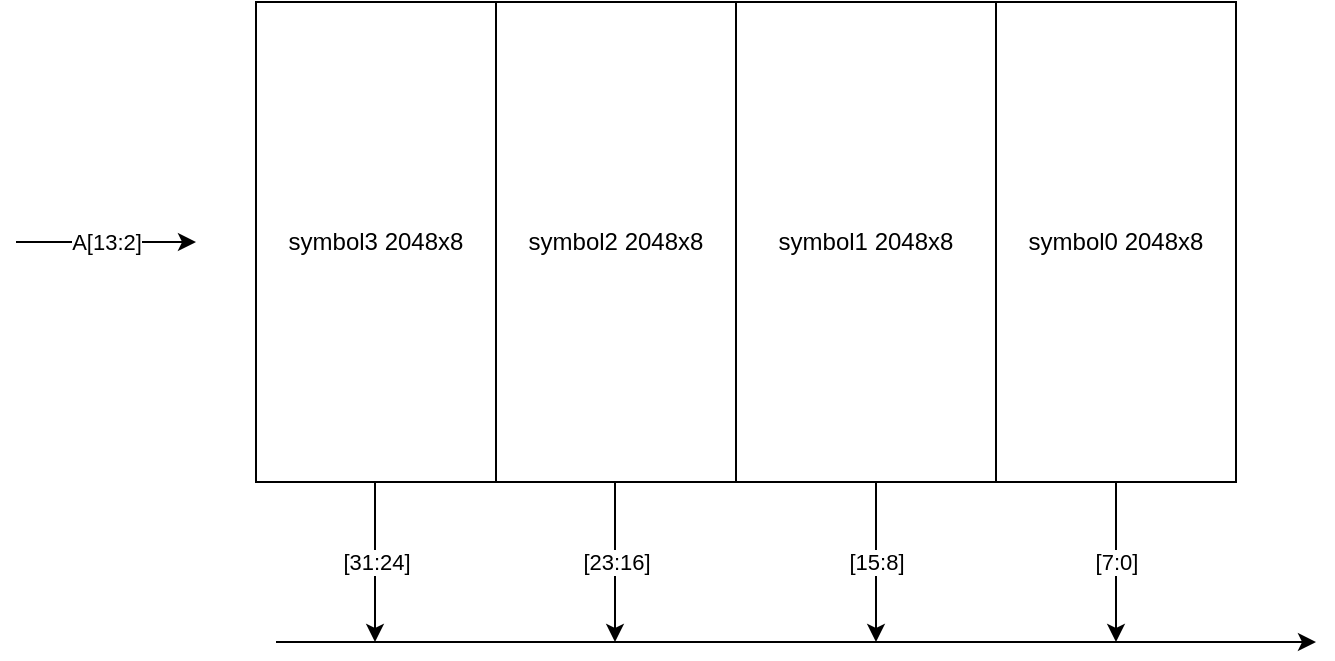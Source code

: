 <mxfile version="12.1.8" type="device" pages="4"><diagram id="EbFkzqM5PbeBQHqAd-sO" name="8KB"><mxGraphModel dx="1562" dy="1132" grid="1" gridSize="10" guides="1" tooltips="1" connect="1" arrows="1" fold="1" page="1" pageScale="1" pageWidth="850" pageHeight="1100" math="0" shadow="0"><root><mxCell id="0"/><mxCell id="1" parent="0"/><mxCell id="eM198q3INOlXf31Dqx3r-5" value="symbol0 2048x8" style="rounded=0;whiteSpace=wrap;html=1;" vertex="1" parent="1"><mxGeometry x="600" y="120" width="120" height="240" as="geometry"/></mxCell><mxCell id="eM198q3INOlXf31Dqx3r-6" value="symbol1 2048x8" style="rounded=0;whiteSpace=wrap;html=1;" vertex="1" parent="1"><mxGeometry x="470" y="120" width="130" height="240" as="geometry"/></mxCell><mxCell id="eM198q3INOlXf31Dqx3r-7" value="symbol2 2048x8" style="rounded=0;whiteSpace=wrap;html=1;" vertex="1" parent="1"><mxGeometry x="350" y="120" width="120" height="240" as="geometry"/></mxCell><mxCell id="eM198q3INOlXf31Dqx3r-8" value="symbol3 2048x8" style="rounded=0;whiteSpace=wrap;html=1;" vertex="1" parent="1"><mxGeometry x="230" y="120" width="120" height="240" as="geometry"/></mxCell><mxCell id="eM198q3INOlXf31Dqx3r-9" value="[7:0]" style="endArrow=classic;html=1;exitX=0.5;exitY=1;exitDx=0;exitDy=0;" edge="1" parent="1" source="eM198q3INOlXf31Dqx3r-5"><mxGeometry width="50" height="50" relative="1" as="geometry"><mxPoint x="630" y="510" as="sourcePoint"/><mxPoint x="660" y="440" as="targetPoint"/></mxGeometry></mxCell><mxCell id="eM198q3INOlXf31Dqx3r-10" value="[15:8]" style="endArrow=classic;html=1;exitX=0.5;exitY=1;exitDx=0;exitDy=0;" edge="1" parent="1"><mxGeometry width="50" height="50" relative="1" as="geometry"><mxPoint x="540" y="360" as="sourcePoint"/><mxPoint x="540" y="440" as="targetPoint"/></mxGeometry></mxCell><mxCell id="eM198q3INOlXf31Dqx3r-11" value="[23:16]" style="endArrow=classic;html=1;exitX=0.5;exitY=1;exitDx=0;exitDy=0;" edge="1" parent="1"><mxGeometry width="50" height="50" relative="1" as="geometry"><mxPoint x="409.5" y="360" as="sourcePoint"/><mxPoint x="409.5" y="440" as="targetPoint"/></mxGeometry></mxCell><mxCell id="eM198q3INOlXf31Dqx3r-12" value="[31:24]" style="endArrow=classic;html=1;exitX=0.5;exitY=1;exitDx=0;exitDy=0;" edge="1" parent="1"><mxGeometry width="50" height="50" relative="1" as="geometry"><mxPoint x="289.5" y="360" as="sourcePoint"/><mxPoint x="289.5" y="440" as="targetPoint"/></mxGeometry></mxCell><mxCell id="eM198q3INOlXf31Dqx3r-13" value="" style="endArrow=classic;html=1;" edge="1" parent="1"><mxGeometry width="50" height="50" relative="1" as="geometry"><mxPoint x="240" y="440" as="sourcePoint"/><mxPoint x="760" y="440" as="targetPoint"/></mxGeometry></mxCell><mxCell id="gQZYeatbjBM0hM-xyYRt-1" value="A[13:2]" style="endArrow=classic;html=1;" edge="1" parent="1"><mxGeometry width="50" height="50" relative="1" as="geometry"><mxPoint x="110" y="240" as="sourcePoint"/><mxPoint x="200" y="240" as="targetPoint"/></mxGeometry></mxCell></root></mxGraphModel></diagram><diagram name="16KB" id="oEahJswhw3MckCB8EzCM"><mxGraphModel dx="1562" dy="1132" grid="1" gridSize="10" guides="1" tooltips="1" connect="1" arrows="1" fold="1" page="1" pageScale="1" pageWidth="850" pageHeight="1100" math="0" shadow="0"><root><mxCell id="9gL3IXiY9WgZKg46Ol9E-0"/><mxCell id="9gL3IXiY9WgZKg46Ol9E-1" parent="9gL3IXiY9WgZKg46Ol9E-0"/><mxCell id="9gL3IXiY9WgZKg46Ol9E-2" value="symbol02 4096x4" style="rounded=0;whiteSpace=wrap;html=1;" vertex="1" parent="9gL3IXiY9WgZKg46Ol9E-1"><mxGeometry x="560" y="120" width="80" height="240" as="geometry"/></mxCell><mxCell id="9gL3IXiY9WgZKg46Ol9E-5" value="symbol32 4096x4" style="rounded=0;whiteSpace=wrap;html=1;" vertex="1" parent="9gL3IXiY9WgZKg46Ol9E-1"><mxGeometry x="230" y="120" width="80" height="240" as="geometry"/></mxCell><mxCell id="9gL3IXiY9WgZKg46Ol9E-6" value="[3:0]" style="endArrow=classic;html=1;exitX=0.5;exitY=1;exitDx=0;exitDy=0;" edge="1" parent="9gL3IXiY9WgZKg46Ol9E-1"><mxGeometry width="50" height="50" relative="1" as="geometry"><mxPoint x="679" y="360" as="sourcePoint"/><mxPoint x="679" y="440" as="targetPoint"/></mxGeometry></mxCell><mxCell id="9gL3IXiY9WgZKg46Ol9E-7" value="[11:8]" style="endArrow=classic;html=1;exitX=0.5;exitY=1;exitDx=0;exitDy=0;" edge="1" parent="9gL3IXiY9WgZKg46Ol9E-1"><mxGeometry width="50" height="50" relative="1" as="geometry"><mxPoint x="519.5" y="360" as="sourcePoint"/><mxPoint x="519.5" y="440" as="targetPoint"/></mxGeometry></mxCell><mxCell id="9gL3IXiY9WgZKg46Ol9E-9" value="[27:24]" style="endArrow=classic;html=1;exitX=0.5;exitY=1;exitDx=0;exitDy=0;" edge="1" parent="9gL3IXiY9WgZKg46Ol9E-1"><mxGeometry width="50" height="50" relative="1" as="geometry"><mxPoint x="349" y="360" as="sourcePoint"/><mxPoint x="349" y="440" as="targetPoint"/></mxGeometry></mxCell><mxCell id="9gL3IXiY9WgZKg46Ol9E-10" value="" style="endArrow=classic;html=1;" edge="1" parent="9gL3IXiY9WgZKg46Ol9E-1"><mxGeometry width="50" height="50" relative="1" as="geometry"><mxPoint x="240" y="440" as="sourcePoint"/><mxPoint x="760" y="440" as="targetPoint"/></mxGeometry></mxCell><mxCell id="9gL3IXiY9WgZKg46Ol9E-11" value="symbol01 4096x4" style="rounded=0;whiteSpace=wrap;html=1;" vertex="1" parent="9gL3IXiY9WgZKg46Ol9E-1"><mxGeometry x="640" y="120" width="80" height="240" as="geometry"/></mxCell><mxCell id="9gL3IXiY9WgZKg46Ol9E-12" value="symbol11 4096x4" style="rounded=0;whiteSpace=wrap;html=1;" vertex="1" parent="9gL3IXiY9WgZKg46Ol9E-1"><mxGeometry x="480" y="120" width="80" height="240" as="geometry"/></mxCell><mxCell id="9gL3IXiY9WgZKg46Ol9E-14" value="symbol31 4096x4" style="rounded=0;whiteSpace=wrap;html=1;" vertex="1" parent="9gL3IXiY9WgZKg46Ol9E-1"><mxGeometry x="310" y="120" width="80" height="240" as="geometry"/></mxCell><mxCell id="9gL3IXiY9WgZKg46Ol9E-15" value="[7:4]" style="endArrow=classic;html=1;exitX=0.5;exitY=1;exitDx=0;exitDy=0;" edge="1" parent="9gL3IXiY9WgZKg46Ol9E-1"><mxGeometry width="50" height="50" relative="1" as="geometry"><mxPoint x="600.5" y="360" as="sourcePoint"/><mxPoint x="600.5" y="440" as="targetPoint"/></mxGeometry></mxCell><mxCell id="9gL3IXiY9WgZKg46Ol9E-18" value="[31:28]" style="endArrow=classic;html=1;exitX=0.5;exitY=1;exitDx=0;exitDy=0;" edge="1" parent="9gL3IXiY9WgZKg46Ol9E-1"><mxGeometry width="50" height="50" relative="1" as="geometry"><mxPoint x="270.5" y="360" as="sourcePoint"/><mxPoint x="270.5" y="440" as="targetPoint"/></mxGeometry></mxCell><mxCell id="csgh6cQ-jrcQI4YV6MB3-0" value="A[13:2]" style="endArrow=classic;html=1;" edge="1" parent="9gL3IXiY9WgZKg46Ol9E-1"><mxGeometry width="50" height="50" relative="1" as="geometry"><mxPoint x="110" y="240" as="sourcePoint"/><mxPoint x="200" y="240" as="targetPoint"/></mxGeometry></mxCell></root></mxGraphModel></diagram><diagram name="64KB" id="RGD1RQ4WqhbN66c8OJyo"><mxGraphModel dx="1562" dy="1132" grid="1" gridSize="10" guides="1" tooltips="1" connect="1" arrows="1" fold="1" page="1" pageScale="1" pageWidth="850" pageHeight="1100" math="0" shadow="0"><root><mxCell id="M23qAkECa2nH9oGIyRjI-0"/><mxCell id="M23qAkECa2nH9oGIyRjI-1" parent="M23qAkECa2nH9oGIyRjI-0"/><mxCell id="M23qAkECa2nH9oGIyRjI-6" value="0" style="endArrow=classic;html=1;exitX=0.5;exitY=1;exitDx=0;exitDy=0;" edge="1" parent="M23qAkECa2nH9oGIyRjI-1"><mxGeometry width="50" height="50" relative="1" as="geometry"><mxPoint x="710" y="360" as="sourcePoint"/><mxPoint x="710" y="440" as="targetPoint"/></mxGeometry></mxCell><mxCell id="iinM97RaFGEzJM76CoK5-0" value="" style="rounded=0;whiteSpace=wrap;html=1;" vertex="1" parent="M23qAkECa2nH9oGIyRjI-1"><mxGeometry x="700" y="120" width="20" height="240" as="geometry"/></mxCell><mxCell id="zEduj0XFksjFDa98GucS-0" value="symbol01 16384 x 1" style="text;html=1;strokeColor=none;fillColor=none;align=center;verticalAlign=middle;whiteSpace=wrap;rounded=0;opacity=0;rotation=-90;" vertex="1" parent="M23qAkECa2nH9oGIyRjI-1"><mxGeometry x="637.5" y="220" width="145" height="23" as="geometry"/></mxCell><mxCell id="zEduj0XFksjFDa98GucS-3" value="" style="rounded=0;whiteSpace=wrap;html=1;" vertex="1" parent="M23qAkECa2nH9oGIyRjI-1"><mxGeometry x="680" y="120" width="20" height="240" as="geometry"/></mxCell><mxCell id="zEduj0XFksjFDa98GucS-4" value="" style="rounded=0;whiteSpace=wrap;html=1;" vertex="1" parent="M23qAkECa2nH9oGIyRjI-1"><mxGeometry x="660" y="120" width="20" height="240" as="geometry"/></mxCell><mxCell id="zEduj0XFksjFDa98GucS-5" value="" style="rounded=0;whiteSpace=wrap;html=1;" vertex="1" parent="M23qAkECa2nH9oGIyRjI-1"><mxGeometry x="640" y="120" width="20" height="240" as="geometry"/></mxCell><mxCell id="zEduj0XFksjFDa98GucS-6" value="symbol02 16384 x 1" style="text;html=1;strokeColor=none;fillColor=none;align=center;verticalAlign=middle;whiteSpace=wrap;rounded=0;opacity=0;rotation=-90;" vertex="1" parent="M23qAkECa2nH9oGIyRjI-1"><mxGeometry x="617.5" y="220" width="145" height="23" as="geometry"/></mxCell><mxCell id="zEduj0XFksjFDa98GucS-7" value="symbol03 16384 x 1" style="text;html=1;strokeColor=none;fillColor=none;align=center;verticalAlign=middle;whiteSpace=wrap;rounded=0;opacity=0;rotation=-90;" vertex="1" parent="M23qAkECa2nH9oGIyRjI-1"><mxGeometry x="597.5" y="220" width="145" height="23" as="geometry"/></mxCell><mxCell id="496HpL8BYSj10a0xuspO-0" value="symbol04 16384 x 1" style="text;html=1;strokeColor=none;fillColor=none;align=center;verticalAlign=middle;whiteSpace=wrap;rounded=0;opacity=0;rotation=-90;" vertex="1" parent="M23qAkECa2nH9oGIyRjI-1"><mxGeometry x="575" y="220" width="145" height="23" as="geometry"/></mxCell><mxCell id="496HpL8BYSj10a0xuspO-2" value="1" style="endArrow=classic;html=1;exitX=0.5;exitY=1;exitDx=0;exitDy=0;" edge="1" parent="M23qAkECa2nH9oGIyRjI-1"><mxGeometry width="50" height="50" relative="1" as="geometry"><mxPoint x="689.5" y="360" as="sourcePoint"/><mxPoint x="689.5" y="440" as="targetPoint"/></mxGeometry></mxCell><mxCell id="496HpL8BYSj10a0xuspO-3" value="2" style="endArrow=classic;html=1;exitX=0.5;exitY=1;exitDx=0;exitDy=0;" edge="1" parent="M23qAkECa2nH9oGIyRjI-1"><mxGeometry width="50" height="50" relative="1" as="geometry"><mxPoint x="670" y="360" as="sourcePoint"/><mxPoint x="670" y="440" as="targetPoint"/></mxGeometry></mxCell><mxCell id="496HpL8BYSj10a0xuspO-4" value="3" style="endArrow=classic;html=1;exitX=0.5;exitY=1;exitDx=0;exitDy=0;" edge="1" parent="M23qAkECa2nH9oGIyRjI-1"><mxGeometry width="50" height="50" relative="1" as="geometry"><mxPoint x="650" y="360" as="sourcePoint"/><mxPoint x="650" y="440" as="targetPoint"/></mxGeometry></mxCell><mxCell id="jSBFKDy9emtAvmxxFZ2w-0" value="A[15:2]" style="endArrow=classic;html=1;" edge="1" parent="M23qAkECa2nH9oGIyRjI-1"><mxGeometry width="50" height="50" relative="1" as="geometry"><mxPoint x="110" y="240" as="sourcePoint"/><mxPoint x="200" y="240" as="targetPoint"/></mxGeometry></mxCell><mxCell id="3LngbeYJzZLVtu3jRCp--0" value="" style="endArrow=classic;html=1;" edge="1" parent="M23qAkECa2nH9oGIyRjI-1"><mxGeometry width="50" height="50" relative="1" as="geometry"><mxPoint x="240" y="440" as="sourcePoint"/><mxPoint x="760" y="440" as="targetPoint"/></mxGeometry></mxCell><mxCell id="3LngbeYJzZLVtu3jRCp--1" value="28" style="endArrow=classic;html=1;exitX=0.5;exitY=1;exitDx=0;exitDy=0;" edge="1" parent="M23qAkECa2nH9oGIyRjI-1"><mxGeometry width="50" height="50" relative="1" as="geometry"><mxPoint x="310" y="360" as="sourcePoint"/><mxPoint x="310" y="440" as="targetPoint"/></mxGeometry></mxCell><mxCell id="3LngbeYJzZLVtu3jRCp--2" value="" style="rounded=0;whiteSpace=wrap;html=1;" vertex="1" parent="M23qAkECa2nH9oGIyRjI-1"><mxGeometry x="300" y="120" width="20" height="240" as="geometry"/></mxCell><mxCell id="3LngbeYJzZLVtu3jRCp--4" value="" style="rounded=0;whiteSpace=wrap;html=1;" vertex="1" parent="M23qAkECa2nH9oGIyRjI-1"><mxGeometry x="280" y="120" width="20" height="240" as="geometry"/></mxCell><mxCell id="3LngbeYJzZLVtu3jRCp--5" value="" style="rounded=0;whiteSpace=wrap;html=1;" vertex="1" parent="M23qAkECa2nH9oGIyRjI-1"><mxGeometry x="260" y="120" width="20" height="240" as="geometry"/></mxCell><mxCell id="3LngbeYJzZLVtu3jRCp--6" value="" style="rounded=0;whiteSpace=wrap;html=1;" vertex="1" parent="M23qAkECa2nH9oGIyRjI-1"><mxGeometry x="240" y="120" width="20" height="240" as="geometry"/></mxCell><mxCell id="3LngbeYJzZLVtu3jRCp--10" value="29" style="endArrow=classic;html=1;exitX=0.5;exitY=1;exitDx=0;exitDy=0;" edge="1" parent="M23qAkECa2nH9oGIyRjI-1"><mxGeometry width="50" height="50" relative="1" as="geometry"><mxPoint x="289.5" y="360" as="sourcePoint"/><mxPoint x="289.5" y="440" as="targetPoint"/></mxGeometry></mxCell><mxCell id="3LngbeYJzZLVtu3jRCp--11" value="30" style="endArrow=classic;html=1;exitX=0.5;exitY=1;exitDx=0;exitDy=0;" edge="1" parent="M23qAkECa2nH9oGIyRjI-1"><mxGeometry width="50" height="50" relative="1" as="geometry"><mxPoint x="270" y="360" as="sourcePoint"/><mxPoint x="270" y="440" as="targetPoint"/></mxGeometry></mxCell><mxCell id="3LngbeYJzZLVtu3jRCp--12" value="31" style="endArrow=classic;html=1;exitX=0.5;exitY=1;exitDx=0;exitDy=0;" edge="1" parent="M23qAkECa2nH9oGIyRjI-1"><mxGeometry width="50" height="50" relative="1" as="geometry"><mxPoint x="250" y="360" as="sourcePoint"/><mxPoint x="250" y="440" as="targetPoint"/></mxGeometry></mxCell><mxCell id="cxVDwGOMonSR2yCQdYZ2-0" value="symbol38 16384 x 1" style="text;html=1;strokeColor=none;fillColor=none;align=center;verticalAlign=middle;whiteSpace=wrap;rounded=0;opacity=0;rotation=-90;" vertex="1" parent="M23qAkECa2nH9oGIyRjI-1"><mxGeometry x="175" y="228.5" width="145" height="23" as="geometry"/></mxCell><mxCell id="cxVDwGOMonSR2yCQdYZ2-1" value="symbol37 16384 x 1" style="text;html=1;strokeColor=none;fillColor=none;align=center;verticalAlign=middle;whiteSpace=wrap;rounded=0;opacity=0;rotation=-90;" vertex="1" parent="M23qAkECa2nH9oGIyRjI-1"><mxGeometry x="197.5" y="228.5" width="145" height="23" as="geometry"/></mxCell><mxCell id="cxVDwGOMonSR2yCQdYZ2-2" value="symbol36 16384 x 1" style="text;html=1;strokeColor=none;fillColor=none;align=center;verticalAlign=middle;whiteSpace=wrap;rounded=0;opacity=0;rotation=-90;" vertex="1" parent="M23qAkECa2nH9oGIyRjI-1"><mxGeometry x="217.5" y="228.5" width="145" height="23" as="geometry"/></mxCell><mxCell id="cxVDwGOMonSR2yCQdYZ2-3" value="symbol35 16384 x 1" style="text;html=1;strokeColor=none;fillColor=none;align=center;verticalAlign=middle;whiteSpace=wrap;rounded=0;opacity=0;rotation=-90;" vertex="1" parent="M23qAkECa2nH9oGIyRjI-1"><mxGeometry x="237.5" y="228.5" width="145" height="23" as="geometry"/></mxCell><mxCell id="cxVDwGOMonSR2yCQdYZ2-4" value="4" style="endArrow=classic;html=1;exitX=0.5;exitY=1;exitDx=0;exitDy=0;" edge="1" parent="M23qAkECa2nH9oGIyRjI-1"><mxGeometry width="50" height="50" relative="1" as="geometry"><mxPoint x="630" y="360" as="sourcePoint"/><mxPoint x="630" y="440" as="targetPoint"/></mxGeometry></mxCell><mxCell id="cxVDwGOMonSR2yCQdYZ2-5" value="" style="rounded=0;whiteSpace=wrap;html=1;" vertex="1" parent="M23qAkECa2nH9oGIyRjI-1"><mxGeometry x="620" y="120" width="20" height="240" as="geometry"/></mxCell><mxCell id="cxVDwGOMonSR2yCQdYZ2-6" value="symbol05 16384 x 1" style="text;html=1;strokeColor=none;fillColor=none;align=center;verticalAlign=middle;whiteSpace=wrap;rounded=0;opacity=0;rotation=-90;" vertex="1" parent="M23qAkECa2nH9oGIyRjI-1"><mxGeometry x="555" y="220" width="145" height="23" as="geometry"/></mxCell><mxCell id="cxVDwGOMonSR2yCQdYZ2-7" value="" style="rounded=0;whiteSpace=wrap;html=1;" vertex="1" parent="M23qAkECa2nH9oGIyRjI-1"><mxGeometry x="600" y="120" width="20" height="240" as="geometry"/></mxCell><mxCell id="cxVDwGOMonSR2yCQdYZ2-8" value="" style="rounded=0;whiteSpace=wrap;html=1;" vertex="1" parent="M23qAkECa2nH9oGIyRjI-1"><mxGeometry x="580" y="120" width="20" height="240" as="geometry"/></mxCell><mxCell id="cxVDwGOMonSR2yCQdYZ2-9" value="" style="rounded=0;whiteSpace=wrap;html=1;" vertex="1" parent="M23qAkECa2nH9oGIyRjI-1"><mxGeometry x="560" y="120" width="20" height="240" as="geometry"/></mxCell><mxCell id="cxVDwGOMonSR2yCQdYZ2-10" value="symbol06 16384 x 1" style="text;html=1;strokeColor=none;fillColor=none;align=center;verticalAlign=middle;whiteSpace=wrap;rounded=0;opacity=0;rotation=-90;" vertex="1" parent="M23qAkECa2nH9oGIyRjI-1"><mxGeometry x="535" y="220" width="145" height="23" as="geometry"/></mxCell><mxCell id="cxVDwGOMonSR2yCQdYZ2-11" value="symbol07 16384 x 1" style="text;html=1;strokeColor=none;fillColor=none;align=center;verticalAlign=middle;whiteSpace=wrap;rounded=0;opacity=0;rotation=-90;" vertex="1" parent="M23qAkECa2nH9oGIyRjI-1"><mxGeometry x="515" y="220" width="145" height="23" as="geometry"/></mxCell><mxCell id="cxVDwGOMonSR2yCQdYZ2-12" value="symbol08 16384 x 1" style="text;html=1;strokeColor=none;fillColor=none;align=center;verticalAlign=middle;whiteSpace=wrap;rounded=0;opacity=0;rotation=-90;" vertex="1" parent="M23qAkECa2nH9oGIyRjI-1"><mxGeometry x="495" y="220" width="145" height="23" as="geometry"/></mxCell><mxCell id="cxVDwGOMonSR2yCQdYZ2-13" value="5" style="endArrow=classic;html=1;exitX=0.5;exitY=1;exitDx=0;exitDy=0;" edge="1" parent="M23qAkECa2nH9oGIyRjI-1"><mxGeometry width="50" height="50" relative="1" as="geometry"><mxPoint x="609.5" y="360" as="sourcePoint"/><mxPoint x="609.5" y="440" as="targetPoint"/></mxGeometry></mxCell><mxCell id="cxVDwGOMonSR2yCQdYZ2-14" value="6" style="endArrow=classic;html=1;exitX=0.5;exitY=1;exitDx=0;exitDy=0;" edge="1" parent="M23qAkECa2nH9oGIyRjI-1"><mxGeometry width="50" height="50" relative="1" as="geometry"><mxPoint x="590" y="360" as="sourcePoint"/><mxPoint x="590" y="440" as="targetPoint"/></mxGeometry></mxCell><mxCell id="cxVDwGOMonSR2yCQdYZ2-15" value="7" style="endArrow=classic;html=1;exitX=0.5;exitY=1;exitDx=0;exitDy=0;" edge="1" parent="M23qAkECa2nH9oGIyRjI-1"><mxGeometry width="50" height="50" relative="1" as="geometry"><mxPoint x="570" y="360" as="sourcePoint"/><mxPoint x="570" y="440" as="targetPoint"/></mxGeometry></mxCell></root></mxGraphModel></diagram><diagram name="128KB" id="6HONOPbUSz6OPtI6krW3"><mxGraphModel dx="1562" dy="1132" grid="1" gridSize="10" guides="1" tooltips="1" connect="1" arrows="1" fold="1" page="1" pageScale="1" pageWidth="850" pageHeight="1100" math="0" shadow="0"><root><mxCell id="ISE5_ijPFUNdW63uzMkA-0"/><mxCell id="ISE5_ijPFUNdW63uzMkA-1" parent="ISE5_ijPFUNdW63uzMkA-0"/><mxCell id="ISE5_ijPFUNdW63uzMkA-6" value="0" style="endArrow=classic;html=1;exitX=0.5;exitY=1;exitDx=0;exitDy=0;" edge="1" parent="ISE5_ijPFUNdW63uzMkA-1"><mxGeometry width="50" height="50" relative="1" as="geometry"><mxPoint x="700" y="400" as="sourcePoint"/><mxPoint x="700" y="440" as="targetPoint"/></mxGeometry></mxCell><mxCell id="ISE5_ijPFUNdW63uzMkA-10" value="" style="endArrow=classic;html=1;" edge="1" parent="ISE5_ijPFUNdW63uzMkA-1"><mxGeometry width="50" height="50" relative="1" as="geometry"><mxPoint x="240" y="440" as="sourcePoint"/><mxPoint x="760" y="440" as="targetPoint"/></mxGeometry></mxCell><mxCell id="ISE5_ijPFUNdW63uzMkA-25" value="" style="rounded=0;whiteSpace=wrap;html=1;" vertex="1" parent="ISE5_ijPFUNdW63uzMkA-1"><mxGeometry x="700" y="120" width="20" height="240" as="geometry"/></mxCell><mxCell id="BNvuHbWDmRPG5C4qBV91-1" value="" style="rounded=0;whiteSpace=wrap;html=1;" vertex="1" parent="ISE5_ijPFUNdW63uzMkA-1"><mxGeometry x="680" y="120" width="20" height="240" as="geometry"/></mxCell><mxCell id="BNvuHbWDmRPG5C4qBV91-3" value="" style="rounded=0;whiteSpace=wrap;html=1;" vertex="1" parent="ISE5_ijPFUNdW63uzMkA-1"><mxGeometry x="650" y="120" width="20" height="240" as="geometry"/></mxCell><mxCell id="BNvuHbWDmRPG5C4qBV91-5" value="" style="rounded=0;whiteSpace=wrap;html=1;" vertex="1" parent="ISE5_ijPFUNdW63uzMkA-1"><mxGeometry x="630" y="120" width="20" height="240" as="geometry"/></mxCell><mxCell id="BNvuHbWDmRPG5C4qBV91-7" value="" style="rounded=0;whiteSpace=wrap;html=1;" vertex="1" parent="ISE5_ijPFUNdW63uzMkA-1"><mxGeometry x="567.5" y="120" width="20" height="240" as="geometry"/></mxCell><mxCell id="BNvuHbWDmRPG5C4qBV91-9" value="" style="rounded=0;whiteSpace=wrap;html=1;" vertex="1" parent="ISE5_ijPFUNdW63uzMkA-1"><mxGeometry x="547.5" y="120" width="20" height="240" as="geometry"/></mxCell><mxCell id="BNvuHbWDmRPG5C4qBV91-55" value="" style="rounded=0;whiteSpace=wrap;html=1;" vertex="1" parent="ISE5_ijPFUNdW63uzMkA-1"><mxGeometry x="312.5" y="120" width="20" height="240" as="geometry"/></mxCell><mxCell id="BNvuHbWDmRPG5C4qBV91-57" value="" style="rounded=0;whiteSpace=wrap;html=1;" vertex="1" parent="ISE5_ijPFUNdW63uzMkA-1"><mxGeometry x="292.5" y="120" width="20" height="240" as="geometry"/></mxCell><mxCell id="BNvuHbWDmRPG5C4qBV91-59" value="" style="rounded=0;whiteSpace=wrap;html=1;" vertex="1" parent="ISE5_ijPFUNdW63uzMkA-1"><mxGeometry x="262.5" y="120" width="20" height="240" as="geometry"/></mxCell><mxCell id="BNvuHbWDmRPG5C4qBV91-61" value="" style="rounded=0;whiteSpace=wrap;html=1;" vertex="1" parent="ISE5_ijPFUNdW63uzMkA-1"><mxGeometry x="242.5" y="120" width="20" height="240" as="geometry"/></mxCell><mxCell id="7XGHY4JFz9nLfzcw7qDC-0" value="symbol01 16384 x 1" style="text;html=1;strokeColor=none;fillColor=none;align=center;verticalAlign=middle;whiteSpace=wrap;rounded=0;opacity=0;rotation=-90;" vertex="1" parent="ISE5_ijPFUNdW63uzMkA-1"><mxGeometry x="637.5" y="240" width="145" height="20" as="geometry"/></mxCell><mxCell id="7XGHY4JFz9nLfzcw7qDC-4" value="" style="shape=trapezoid;perimeter=trapezoidPerimeter;whiteSpace=wrap;html=1;strokeWidth=1;rotation=180;" vertex="1" parent="ISE5_ijPFUNdW63uzMkA-1"><mxGeometry x="680" y="380" width="40" height="20" as="geometry"/></mxCell><mxCell id="7XGHY4JFz9nLfzcw7qDC-5" value="" style="endArrow=classic;html=1;exitX=0.5;exitY=1;exitDx=0;exitDy=0;entryX=0.75;entryY=1;entryDx=0;entryDy=0;" edge="1" parent="ISE5_ijPFUNdW63uzMkA-1" source="BNvuHbWDmRPG5C4qBV91-1" target="7XGHY4JFz9nLfzcw7qDC-4"><mxGeometry width="50" height="50" relative="1" as="geometry"><mxPoint x="710" y="470" as="sourcePoint"/><mxPoint x="760" y="420" as="targetPoint"/></mxGeometry></mxCell><mxCell id="7XGHY4JFz9nLfzcw7qDC-6" value="" style="endArrow=classic;html=1;exitX=0.5;exitY=1;exitDx=0;exitDy=0;entryX=0.75;entryY=1;entryDx=0;entryDy=0;" edge="1" parent="ISE5_ijPFUNdW63uzMkA-1"><mxGeometry width="50" height="50" relative="1" as="geometry"><mxPoint x="710" y="360" as="sourcePoint"/><mxPoint x="710" y="380" as="targetPoint"/></mxGeometry></mxCell><mxCell id="7XGHY4JFz9nLfzcw7qDC-7" value="1" style="endArrow=classic;html=1;exitX=0.5;exitY=1;exitDx=0;exitDy=0;" edge="1" parent="ISE5_ijPFUNdW63uzMkA-1"><mxGeometry width="50" height="50" relative="1" as="geometry"><mxPoint x="650" y="400" as="sourcePoint"/><mxPoint x="650" y="440" as="targetPoint"/></mxGeometry></mxCell><mxCell id="7XGHY4JFz9nLfzcw7qDC-8" value="" style="shape=trapezoid;perimeter=trapezoidPerimeter;whiteSpace=wrap;html=1;strokeWidth=1;rotation=180;" vertex="1" parent="ISE5_ijPFUNdW63uzMkA-1"><mxGeometry x="630" y="380" width="40" height="20" as="geometry"/></mxCell><mxCell id="7XGHY4JFz9nLfzcw7qDC-9" value="" style="endArrow=classic;html=1;exitX=0.5;exitY=1;exitDx=0;exitDy=0;entryX=0.75;entryY=1;entryDx=0;entryDy=0;" edge="1" parent="ISE5_ijPFUNdW63uzMkA-1" target="7XGHY4JFz9nLfzcw7qDC-8"><mxGeometry width="50" height="50" relative="1" as="geometry"><mxPoint x="640" y="360" as="sourcePoint"/><mxPoint x="710" y="420" as="targetPoint"/></mxGeometry></mxCell><mxCell id="7XGHY4JFz9nLfzcw7qDC-10" value="" style="endArrow=classic;html=1;exitX=0.5;exitY=1;exitDx=0;exitDy=0;entryX=0.75;entryY=1;entryDx=0;entryDy=0;" edge="1" parent="ISE5_ijPFUNdW63uzMkA-1"><mxGeometry width="50" height="50" relative="1" as="geometry"><mxPoint x="660" y="360" as="sourcePoint"/><mxPoint x="660" y="380" as="targetPoint"/></mxGeometry></mxCell><mxCell id="7XGHY4JFz9nLfzcw7qDC-11" value="7" style="endArrow=classic;html=1;exitX=0.5;exitY=1;exitDx=0;exitDy=0;" edge="1" parent="ISE5_ijPFUNdW63uzMkA-1"><mxGeometry width="50" height="50" relative="1" as="geometry"><mxPoint x="567.5" y="400" as="sourcePoint"/><mxPoint x="568" y="440" as="targetPoint"/></mxGeometry></mxCell><mxCell id="7XGHY4JFz9nLfzcw7qDC-12" value="" style="shape=trapezoid;perimeter=trapezoidPerimeter;whiteSpace=wrap;html=1;strokeWidth=1;rotation=180;" vertex="1" parent="ISE5_ijPFUNdW63uzMkA-1"><mxGeometry x="547.5" y="380" width="40" height="20" as="geometry"/></mxCell><mxCell id="7XGHY4JFz9nLfzcw7qDC-13" value="" style="endArrow=classic;html=1;exitX=0.5;exitY=1;exitDx=0;exitDy=0;entryX=0.75;entryY=1;entryDx=0;entryDy=0;" edge="1" parent="ISE5_ijPFUNdW63uzMkA-1" target="7XGHY4JFz9nLfzcw7qDC-12"><mxGeometry width="50" height="50" relative="1" as="geometry"><mxPoint x="557.5" y="360" as="sourcePoint"/><mxPoint x="627.5" y="420" as="targetPoint"/></mxGeometry></mxCell><mxCell id="7XGHY4JFz9nLfzcw7qDC-14" value="" style="endArrow=classic;html=1;exitX=0.5;exitY=1;exitDx=0;exitDy=0;entryX=0.75;entryY=1;entryDx=0;entryDy=0;" edge="1" parent="ISE5_ijPFUNdW63uzMkA-1"><mxGeometry width="50" height="50" relative="1" as="geometry"><mxPoint x="577.5" y="360" as="sourcePoint"/><mxPoint x="577.5" y="380" as="targetPoint"/></mxGeometry></mxCell><mxCell id="7XGHY4JFz9nLfzcw7qDC-23" value="30" style="endArrow=classic;html=1;exitX=0.5;exitY=1;exitDx=0;exitDy=0;" edge="1" parent="ISE5_ijPFUNdW63uzMkA-1"><mxGeometry width="50" height="50" relative="1" as="geometry"><mxPoint x="312.5" y="400" as="sourcePoint"/><mxPoint x="313" y="440" as="targetPoint"/></mxGeometry></mxCell><mxCell id="7XGHY4JFz9nLfzcw7qDC-24" value="" style="shape=trapezoid;perimeter=trapezoidPerimeter;whiteSpace=wrap;html=1;strokeWidth=1;rotation=180;" vertex="1" parent="ISE5_ijPFUNdW63uzMkA-1"><mxGeometry x="292.5" y="380" width="40" height="20" as="geometry"/></mxCell><mxCell id="7XGHY4JFz9nLfzcw7qDC-25" value="" style="endArrow=classic;html=1;exitX=0.5;exitY=1;exitDx=0;exitDy=0;entryX=0.75;entryY=1;entryDx=0;entryDy=0;" edge="1" parent="ISE5_ijPFUNdW63uzMkA-1" target="7XGHY4JFz9nLfzcw7qDC-24"><mxGeometry width="50" height="50" relative="1" as="geometry"><mxPoint x="302.5" y="360" as="sourcePoint"/><mxPoint x="372.5" y="420" as="targetPoint"/></mxGeometry></mxCell><mxCell id="7XGHY4JFz9nLfzcw7qDC-26" value="" style="endArrow=classic;html=1;exitX=0.5;exitY=1;exitDx=0;exitDy=0;entryX=0.75;entryY=1;entryDx=0;entryDy=0;" edge="1" parent="ISE5_ijPFUNdW63uzMkA-1"><mxGeometry width="50" height="50" relative="1" as="geometry"><mxPoint x="322.5" y="360" as="sourcePoint"/><mxPoint x="322.5" y="380" as="targetPoint"/></mxGeometry></mxCell><mxCell id="7XGHY4JFz9nLfzcw7qDC-27" value="31" style="endArrow=classic;html=1;exitX=0.5;exitY=1;exitDx=0;exitDy=0;" edge="1" parent="ISE5_ijPFUNdW63uzMkA-1"><mxGeometry width="50" height="50" relative="1" as="geometry"><mxPoint x="262.5" y="400" as="sourcePoint"/><mxPoint x="263" y="440" as="targetPoint"/></mxGeometry></mxCell><mxCell id="7XGHY4JFz9nLfzcw7qDC-28" value="" style="shape=trapezoid;perimeter=trapezoidPerimeter;whiteSpace=wrap;html=1;strokeWidth=1;rotation=180;" vertex="1" parent="ISE5_ijPFUNdW63uzMkA-1"><mxGeometry x="242.5" y="380" width="40" height="20" as="geometry"/></mxCell><mxCell id="7XGHY4JFz9nLfzcw7qDC-29" value="" style="endArrow=classic;html=1;exitX=0.5;exitY=1;exitDx=0;exitDy=0;entryX=0.75;entryY=1;entryDx=0;entryDy=0;" edge="1" parent="ISE5_ijPFUNdW63uzMkA-1" target="7XGHY4JFz9nLfzcw7qDC-28"><mxGeometry width="50" height="50" relative="1" as="geometry"><mxPoint x="252.5" y="360" as="sourcePoint"/><mxPoint x="322.5" y="420" as="targetPoint"/></mxGeometry></mxCell><mxCell id="7XGHY4JFz9nLfzcw7qDC-30" value="" style="endArrow=classic;html=1;exitX=0.5;exitY=1;exitDx=0;exitDy=0;entryX=0.75;entryY=1;entryDx=0;entryDy=0;" edge="1" parent="ISE5_ijPFUNdW63uzMkA-1"><mxGeometry width="50" height="50" relative="1" as="geometry"><mxPoint x="272.5" y="360" as="sourcePoint"/><mxPoint x="272.5" y="380" as="targetPoint"/></mxGeometry></mxCell><mxCell id="7XGHY4JFz9nLfzcw7qDC-33" value="A[16]" style="endArrow=classic;html=1;" edge="1" parent="ISE5_ijPFUNdW63uzMkA-1"><mxGeometry width="50" height="50" relative="1" as="geometry"><mxPoint x="110" y="390.0" as="sourcePoint"/><mxPoint x="200" y="390.0" as="targetPoint"/></mxGeometry></mxCell><mxCell id="wXPDMAVgSqEIDRf25GBl-0" value="symbol02 16384 x 1" style="text;html=1;strokeColor=none;fillColor=none;align=center;verticalAlign=middle;whiteSpace=wrap;rounded=0;opacity=0;rotation=-90;" vertex="1" parent="ISE5_ijPFUNdW63uzMkA-1"><mxGeometry x="617.5" y="240" width="145" height="20" as="geometry"/></mxCell><mxCell id="wXPDMAVgSqEIDRf25GBl-2" value="symbol015 16384 x 1" style="text;html=1;strokeColor=none;fillColor=none;align=center;verticalAlign=middle;whiteSpace=wrap;rounded=0;opacity=0;rotation=-90;" vertex="1" parent="ISE5_ijPFUNdW63uzMkA-1"><mxGeometry x="505" y="240" width="145" height="20" as="geometry"/></mxCell><mxCell id="wXPDMAVgSqEIDRf25GBl-3" value="symbol016 16384 x 1" style="text;html=1;strokeColor=none;fillColor=none;align=center;verticalAlign=middle;whiteSpace=wrap;rounded=0;opacity=0;rotation=-90;" vertex="1" parent="ISE5_ijPFUNdW63uzMkA-1"><mxGeometry x="485" y="240" width="145" height="20" as="geometry"/></mxCell><mxCell id="wXPDMAVgSqEIDRf25GBl-4" value="symbol315 16384 x 1" style="text;html=1;strokeColor=none;fillColor=none;align=center;verticalAlign=middle;whiteSpace=wrap;rounded=0;opacity=0;rotation=-90;" vertex="1" parent="ISE5_ijPFUNdW63uzMkA-1"><mxGeometry x="200" y="240" width="145" height="20" as="geometry"/></mxCell><mxCell id="wXPDMAVgSqEIDRf25GBl-5" value="symbol316 16384 x 1" style="text;html=1;strokeColor=none;fillColor=none;align=center;verticalAlign=middle;whiteSpace=wrap;rounded=0;opacity=0;rotation=-90;" vertex="1" parent="ISE5_ijPFUNdW63uzMkA-1"><mxGeometry x="180" y="240" width="145" height="20" as="geometry"/></mxCell><mxCell id="wXPDMAVgSqEIDRf25GBl-6" value="symbol03 16384 x 1" style="text;html=1;strokeColor=none;fillColor=none;align=center;verticalAlign=middle;whiteSpace=wrap;rounded=0;opacity=0;rotation=-90;" vertex="1" parent="ISE5_ijPFUNdW63uzMkA-1"><mxGeometry x="587.5" y="240" width="145" height="20" as="geometry"/></mxCell><mxCell id="wXPDMAVgSqEIDRf25GBl-7" value="symbol04 16384 x 1" style="text;html=1;strokeColor=none;fillColor=none;align=center;verticalAlign=middle;whiteSpace=wrap;rounded=0;opacity=0;rotation=-90;" vertex="1" parent="ISE5_ijPFUNdW63uzMkA-1"><mxGeometry x="567.5" y="240" width="145" height="20" as="geometry"/></mxCell><mxCell id="hhTHrX8poIv6EjM5bwYx-0" value="A[15:2]" style="endArrow=classic;html=1;" edge="1" parent="ISE5_ijPFUNdW63uzMkA-1"><mxGeometry width="50" height="50" relative="1" as="geometry"><mxPoint x="110" y="240" as="sourcePoint"/><mxPoint x="200" y="240" as="targetPoint"/></mxGeometry></mxCell></root></mxGraphModel></diagram></mxfile>
